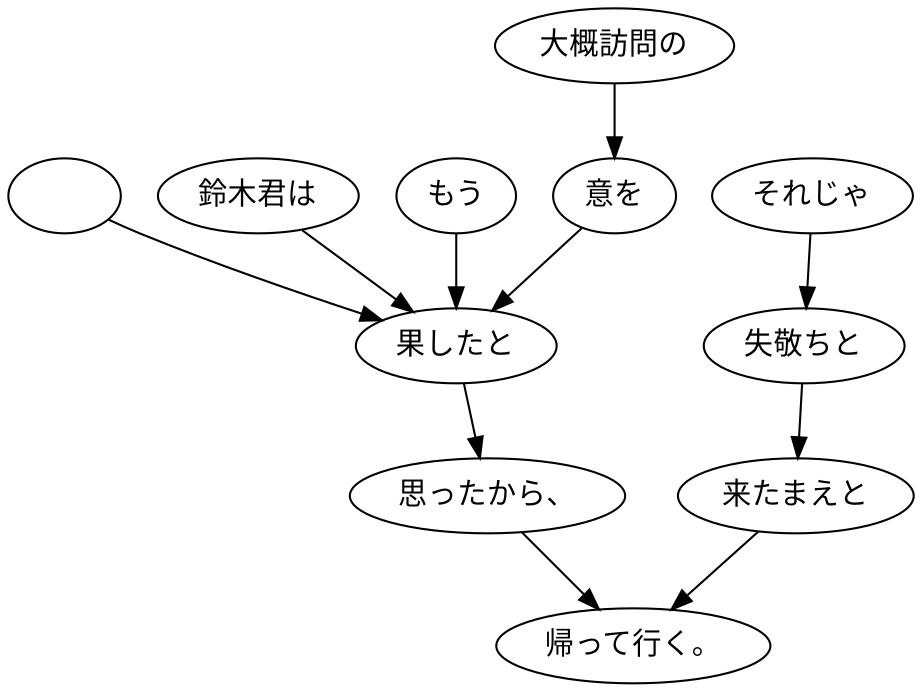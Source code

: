 digraph graph5373 {
	node0 [label="　"];
	node1 [label="鈴木君は"];
	node2 [label="もう"];
	node3 [label="大概訪問の"];
	node4 [label="意を"];
	node5 [label="果したと"];
	node6 [label="思ったから、"];
	node7 [label="それじゃ"];
	node8 [label="失敬ちと"];
	node9 [label="来たまえと"];
	node10 [label="帰って行く。"];
	node0 -> node5;
	node1 -> node5;
	node2 -> node5;
	node3 -> node4;
	node4 -> node5;
	node5 -> node6;
	node6 -> node10;
	node7 -> node8;
	node8 -> node9;
	node9 -> node10;
}
